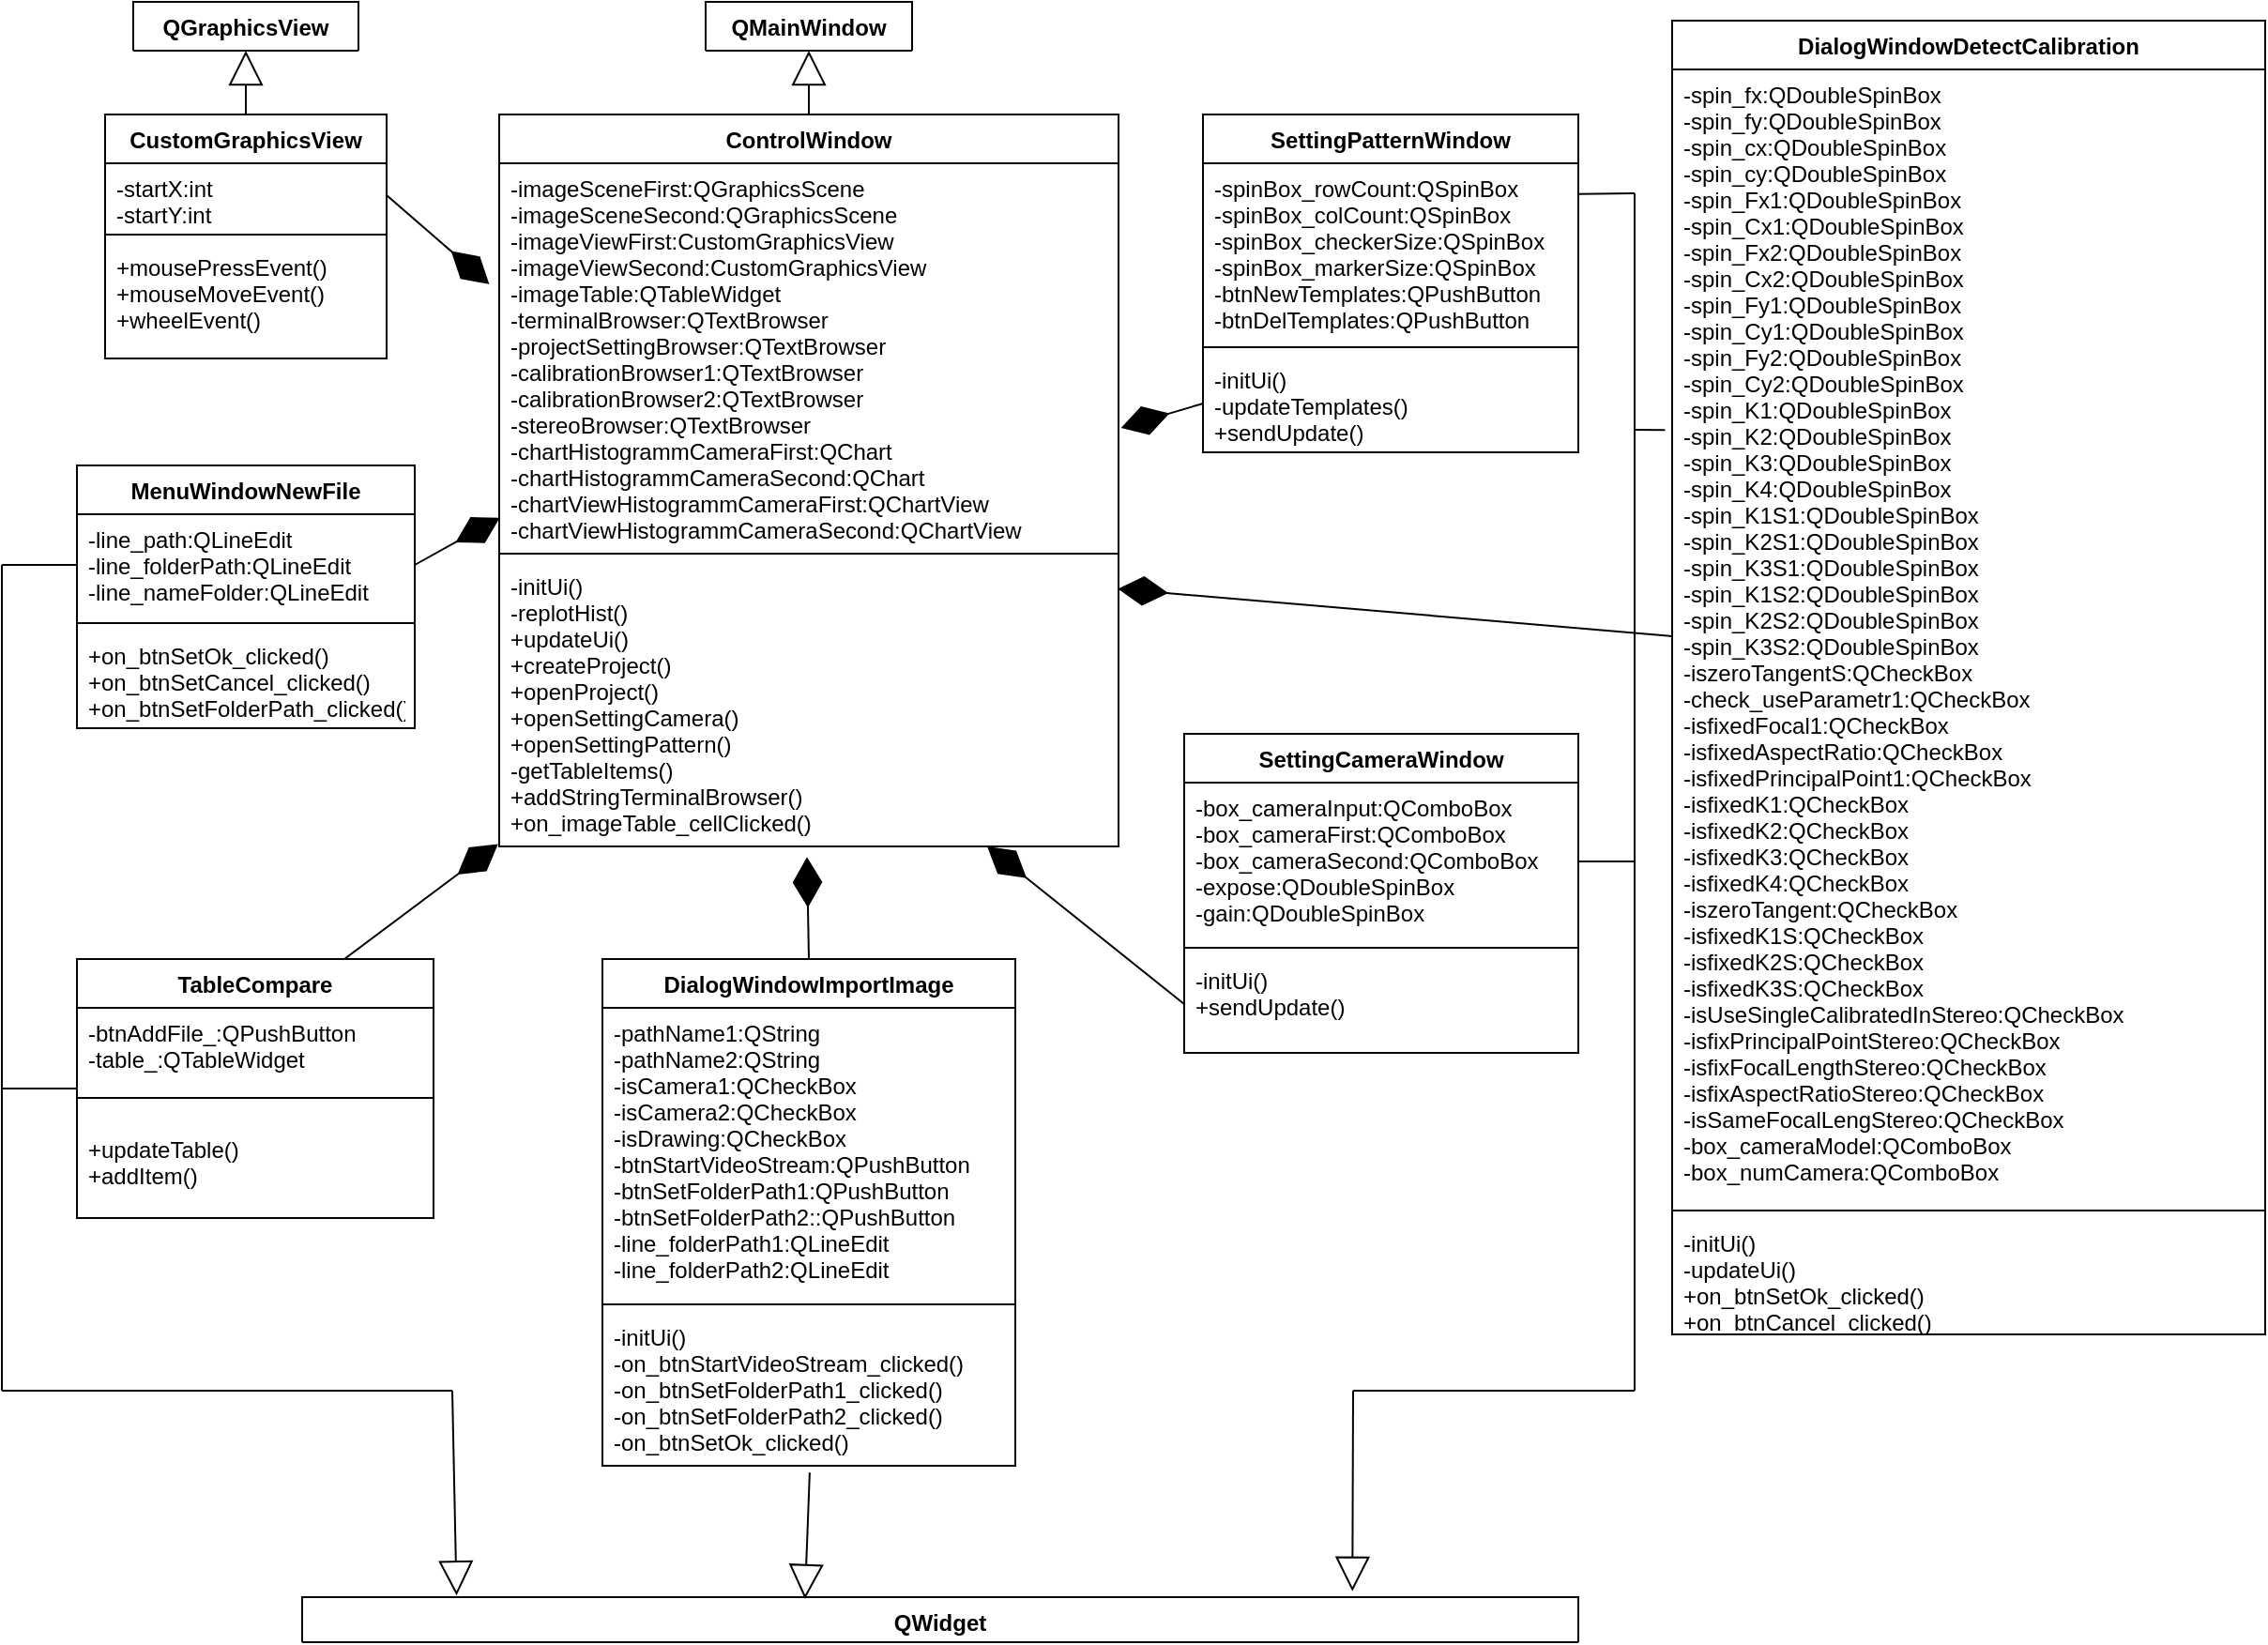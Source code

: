 <mxfile version="15.8.7" type="device"><diagram id="uwTA6zVQkCWVz1rOXrv8" name="Страница 1"><mxGraphModel dx="1436" dy="309" grid="1" gridSize="10" guides="1" tooltips="1" connect="1" arrows="1" fold="1" page="1" pageScale="1" pageWidth="827" pageHeight="1169" math="0" shadow="0"><root><mxCell id="0"/><mxCell id="1" parent="0"/><mxCell id="EG2h39322iVcauYVxdvh-1" value="ControlWindow" style="swimlane;fontStyle=1;align=center;verticalAlign=top;childLayout=stackLayout;horizontal=1;startSize=26;horizontalStack=0;resizeParent=1;resizeParentMax=0;resizeLast=0;collapsible=1;marginBottom=0;" vertex="1" parent="1"><mxGeometry x="225" y="80" width="330" height="390" as="geometry"/></mxCell><mxCell id="EG2h39322iVcauYVxdvh-2" value="-imageSceneFirst:QGraphicsScene&#10;-imageSceneSecond:QGraphicsScene&#10;    -imageViewFirst:CustomGraphicsView&#10;-imageViewSecond:CustomGraphicsView&#10;-imageTable:QTableWidget&#10;-terminalBrowser:QTextBrowser&#10;-projectSettingBrowser:QTextBrowser&#10;-calibrationBrowser1:QTextBrowser&#10;-calibrationBrowser2:QTextBrowser&#10;-stereoBrowser:QTextBrowser&#10;-chartHistogrammCameraFirst:QChart&#10;-chartHistogrammCameraSecond:QChart&#10;-chartViewHistogrammCameraFirst:QChartView&#10;-chartViewHistogrammCameraSecond:QChartView" style="text;strokeColor=none;fillColor=none;align=left;verticalAlign=top;spacingLeft=4;spacingRight=4;overflow=hidden;rotatable=0;points=[[0,0.5],[1,0.5]];portConstraint=eastwest;" vertex="1" parent="EG2h39322iVcauYVxdvh-1"><mxGeometry y="26" width="330" height="204" as="geometry"/></mxCell><mxCell id="EG2h39322iVcauYVxdvh-3" value="" style="line;strokeWidth=1;fillColor=none;align=left;verticalAlign=middle;spacingTop=-1;spacingLeft=3;spacingRight=3;rotatable=0;labelPosition=right;points=[];portConstraint=eastwest;" vertex="1" parent="EG2h39322iVcauYVxdvh-1"><mxGeometry y="230" width="330" height="8" as="geometry"/></mxCell><mxCell id="EG2h39322iVcauYVxdvh-4" value="-initUi()&#10;-replotHist()&#10;+updateUi()&#10;+createProject()&#10;+openProject()&#10;+openSettingCamera()&#10;+openSettingPattern()&#10;-getTableItems()&#10;+addStringTerminalBrowser()&#10;+on_imageTable_cellClicked()" style="text;strokeColor=none;fillColor=none;align=left;verticalAlign=top;spacingLeft=4;spacingRight=4;overflow=hidden;rotatable=0;points=[[0,0.5],[1,0.5]];portConstraint=eastwest;" vertex="1" parent="EG2h39322iVcauYVxdvh-1"><mxGeometry y="238" width="330" height="152" as="geometry"/></mxCell><mxCell id="EG2h39322iVcauYVxdvh-5" value="CustomGraphicsView" style="swimlane;fontStyle=1;align=center;verticalAlign=top;childLayout=stackLayout;horizontal=1;startSize=26;horizontalStack=0;resizeParent=1;resizeParentMax=0;resizeLast=0;collapsible=1;marginBottom=0;" vertex="1" parent="1"><mxGeometry x="15" y="80" width="150" height="130" as="geometry"/></mxCell><mxCell id="EG2h39322iVcauYVxdvh-6" value="-startX:int&#10;-startY:int" style="text;strokeColor=none;fillColor=none;align=left;verticalAlign=top;spacingLeft=4;spacingRight=4;overflow=hidden;rotatable=0;points=[[0,0.5],[1,0.5]];portConstraint=eastwest;" vertex="1" parent="EG2h39322iVcauYVxdvh-5"><mxGeometry y="26" width="150" height="34" as="geometry"/></mxCell><mxCell id="EG2h39322iVcauYVxdvh-7" value="" style="line;strokeWidth=1;fillColor=none;align=left;verticalAlign=middle;spacingTop=-1;spacingLeft=3;spacingRight=3;rotatable=0;labelPosition=right;points=[];portConstraint=eastwest;" vertex="1" parent="EG2h39322iVcauYVxdvh-5"><mxGeometry y="60" width="150" height="8" as="geometry"/></mxCell><mxCell id="EG2h39322iVcauYVxdvh-8" value="+mousePressEvent()&#10;+mouseMoveEvent()&#10;+wheelEvent()&#10;&#10;" style="text;strokeColor=none;fillColor=none;align=left;verticalAlign=top;spacingLeft=4;spacingRight=4;overflow=hidden;rotatable=0;points=[[0,0.5],[1,0.5]];portConstraint=eastwest;" vertex="1" parent="EG2h39322iVcauYVxdvh-5"><mxGeometry y="68" width="150" height="62" as="geometry"/></mxCell><mxCell id="EG2h39322iVcauYVxdvh-9" value="DialogWindowDetectCalibration" style="swimlane;fontStyle=1;align=center;verticalAlign=top;childLayout=stackLayout;horizontal=1;startSize=26;horizontalStack=0;resizeParent=1;resizeParentMax=0;resizeLast=0;collapsible=1;marginBottom=0;" vertex="1" parent="1"><mxGeometry x="850" y="30" width="316" height="700" as="geometry"/></mxCell><mxCell id="EG2h39322iVcauYVxdvh-10" value="-spin_fx:QDoubleSpinBox&#10;-spin_fy:QDoubleSpinBox&#10;-spin_cx:QDoubleSpinBox&#10;-spin_cy:QDoubleSpinBox&#10;-spin_Fx1:QDoubleSpinBox&#10;-spin_Cx1:QDoubleSpinBox&#10;    -spin_Fx2:QDoubleSpinBox&#10;    -spin_Cx2:QDoubleSpinBox&#10;-spin_Fy1:QDoubleSpinBox&#10;-spin_Cy1:QDoubleSpinBox&#10;-spin_Fy2:QDoubleSpinBox&#10;-spin_Cy2:QDoubleSpinBox&#10;-spin_K1:QDoubleSpinBox&#10;    -spin_K2:QDoubleSpinBox&#10;-spin_K3:QDoubleSpinBox&#10;-spin_K4:QDoubleSpinBox&#10;-spin_K1S1:QDoubleSpinBox&#10;-spin_K2S1:QDoubleSpinBox&#10;-spin_K3S1:QDoubleSpinBox&#10;-spin_K1S2:QDoubleSpinBox&#10;-spin_K2S2:QDoubleSpinBox&#10;-spin_K3S2:QDoubleSpinBox&#10;-iszeroTangentS:QCheckBox&#10;-check_useParametr1:QCheckBox&#10;-isfixedFocal1:QCheckBox&#10;-isfixedAspectRatio:QCheckBox&#10;-isfixedPrincipalPoint1:QCheckBox&#10;    -isfixedK1:QCheckBox&#10;-isfixedK2:QCheckBox&#10;-isfixedK3:QCheckBox&#10;-isfixedK4:QCheckBox&#10;-iszeroTangent:QCheckBox&#10;    -isfixedK1S:QCheckBox&#10;-isfixedK2S:QCheckBox&#10;-isfixedK3S:QCheckBox&#10;-isUseSingleCalibratedInStereo:QCheckBox&#10;-isfixPrincipalPointStereo:QCheckBox&#10;    -isfixFocalLengthStereo:QCheckBox&#10;-isfixAspectRatioStereo:QCheckBox&#10;-isSameFocalLengStereo:QCheckBox&#10;-box_cameraModel:QComboBox&#10;-box_numCamera:QComboBox" style="text;strokeColor=none;fillColor=none;align=left;verticalAlign=top;spacingLeft=4;spacingRight=4;overflow=hidden;rotatable=0;points=[[0,0.5],[1,0.5]];portConstraint=eastwest;" vertex="1" parent="EG2h39322iVcauYVxdvh-9"><mxGeometry y="26" width="316" height="604" as="geometry"/></mxCell><mxCell id="EG2h39322iVcauYVxdvh-11" value="" style="line;strokeWidth=1;fillColor=none;align=left;verticalAlign=middle;spacingTop=-1;spacingLeft=3;spacingRight=3;rotatable=0;labelPosition=right;points=[];portConstraint=eastwest;" vertex="1" parent="EG2h39322iVcauYVxdvh-9"><mxGeometry y="630" width="316" height="8" as="geometry"/></mxCell><mxCell id="EG2h39322iVcauYVxdvh-12" value="-initUi()&#10;-updateUi()&#10;+on_btnSetOk_clicked()&#10;+on_btnCancel_clicked()&#10;&#10;" style="text;strokeColor=none;fillColor=none;align=left;verticalAlign=top;spacingLeft=4;spacingRight=4;overflow=hidden;rotatable=0;points=[[0,0.5],[1,0.5]];portConstraint=eastwest;" vertex="1" parent="EG2h39322iVcauYVxdvh-9"><mxGeometry y="638" width="316" height="62" as="geometry"/></mxCell><mxCell id="EG2h39322iVcauYVxdvh-13" value="DialogWindowImportImage" style="swimlane;fontStyle=1;align=center;verticalAlign=top;childLayout=stackLayout;horizontal=1;startSize=26;horizontalStack=0;resizeParent=1;resizeParentMax=0;resizeLast=0;collapsible=1;marginBottom=0;" vertex="1" parent="1"><mxGeometry x="280" y="530" width="220" height="270" as="geometry"/></mxCell><mxCell id="EG2h39322iVcauYVxdvh-14" value="-pathName1:QString&#10;-pathName2:QString&#10;    -isCamera1:QCheckBox&#10;-isCamera2:QCheckBox&#10;-isDrawing:QCheckBox&#10;-btnStartVideoStream:QPushButton&#10;-btnSetFolderPath1:QPushButton&#10;    -btnSetFolderPath2::QPushButton&#10;    -line_folderPath1:QLineEdit&#10;-line_folderPath2:QLineEdit" style="text;strokeColor=none;fillColor=none;align=left;verticalAlign=top;spacingLeft=4;spacingRight=4;overflow=hidden;rotatable=0;points=[[0,0.5],[1,0.5]];portConstraint=eastwest;" vertex="1" parent="EG2h39322iVcauYVxdvh-13"><mxGeometry y="26" width="220" height="154" as="geometry"/></mxCell><mxCell id="EG2h39322iVcauYVxdvh-15" value="" style="line;strokeWidth=1;fillColor=none;align=left;verticalAlign=middle;spacingTop=-1;spacingLeft=3;spacingRight=3;rotatable=0;labelPosition=right;points=[];portConstraint=eastwest;" vertex="1" parent="EG2h39322iVcauYVxdvh-13"><mxGeometry y="180" width="220" height="8" as="geometry"/></mxCell><mxCell id="EG2h39322iVcauYVxdvh-16" value="-initUi()&#10;-on_btnStartVideoStream_clicked()&#10;-on_btnSetFolderPath1_clicked()&#10;-on_btnSetFolderPath2_clicked()&#10;-on_btnSetOk_clicked()" style="text;strokeColor=none;fillColor=none;align=left;verticalAlign=top;spacingLeft=4;spacingRight=4;overflow=hidden;rotatable=0;points=[[0,0.5],[1,0.5]];portConstraint=eastwest;" vertex="1" parent="EG2h39322iVcauYVxdvh-13"><mxGeometry y="188" width="220" height="82" as="geometry"/></mxCell><mxCell id="EG2h39322iVcauYVxdvh-17" value="MenuWindowNewFile" style="swimlane;fontStyle=1;align=center;verticalAlign=top;childLayout=stackLayout;horizontal=1;startSize=26;horizontalStack=0;resizeParent=1;resizeParentMax=0;resizeLast=0;collapsible=1;marginBottom=0;" vertex="1" parent="1"><mxGeometry y="267" width="180" height="140" as="geometry"/></mxCell><mxCell id="EG2h39322iVcauYVxdvh-18" value="-line_path:QLineEdit&#10;-line_folderPath:QLineEdit&#10;-line_nameFolder:QLineEdit" style="text;strokeColor=none;fillColor=none;align=left;verticalAlign=top;spacingLeft=4;spacingRight=4;overflow=hidden;rotatable=0;points=[[0,0.5],[1,0.5]];portConstraint=eastwest;" vertex="1" parent="EG2h39322iVcauYVxdvh-17"><mxGeometry y="26" width="180" height="54" as="geometry"/></mxCell><mxCell id="EG2h39322iVcauYVxdvh-19" value="" style="line;strokeWidth=1;fillColor=none;align=left;verticalAlign=middle;spacingTop=-1;spacingLeft=3;spacingRight=3;rotatable=0;labelPosition=right;points=[];portConstraint=eastwest;" vertex="1" parent="EG2h39322iVcauYVxdvh-17"><mxGeometry y="80" width="180" height="8" as="geometry"/></mxCell><mxCell id="EG2h39322iVcauYVxdvh-20" value="+on_btnSetOk_clicked()&#10;+on_btnSetCancel_clicked()&#10;+on_btnSetFolderPath_clicked()" style="text;strokeColor=none;fillColor=none;align=left;verticalAlign=top;spacingLeft=4;spacingRight=4;overflow=hidden;rotatable=0;points=[[0,0.5],[1,0.5]];portConstraint=eastwest;" vertex="1" parent="EG2h39322iVcauYVxdvh-17"><mxGeometry y="88" width="180" height="52" as="geometry"/></mxCell><mxCell id="EG2h39322iVcauYVxdvh-21" value="SettingCameraWindow" style="swimlane;fontStyle=1;align=center;verticalAlign=top;childLayout=stackLayout;horizontal=1;startSize=26;horizontalStack=0;resizeParent=1;resizeParentMax=0;resizeLast=0;collapsible=1;marginBottom=0;" vertex="1" parent="1"><mxGeometry x="590" y="410" width="210" height="170" as="geometry"/></mxCell><mxCell id="EG2h39322iVcauYVxdvh-22" value="-box_cameraInput:QComboBox&#10;   -box_cameraFirst:QComboBox&#10;-box_cameraSecond:QComboBox&#10;-expose:QDoubleSpinBox&#10;-gain:QDoubleSpinBox&#10;&#10;" style="text;strokeColor=none;fillColor=none;align=left;verticalAlign=top;spacingLeft=4;spacingRight=4;overflow=hidden;rotatable=0;points=[[0,0.5],[1,0.5]];portConstraint=eastwest;" vertex="1" parent="EG2h39322iVcauYVxdvh-21"><mxGeometry y="26" width="210" height="84" as="geometry"/></mxCell><mxCell id="EG2h39322iVcauYVxdvh-23" value="" style="line;strokeWidth=1;fillColor=none;align=left;verticalAlign=middle;spacingTop=-1;spacingLeft=3;spacingRight=3;rotatable=0;labelPosition=right;points=[];portConstraint=eastwest;" vertex="1" parent="EG2h39322iVcauYVxdvh-21"><mxGeometry y="110" width="210" height="8" as="geometry"/></mxCell><mxCell id="EG2h39322iVcauYVxdvh-24" value="-initUi()&#10;+sendUpdate()" style="text;strokeColor=none;fillColor=none;align=left;verticalAlign=top;spacingLeft=4;spacingRight=4;overflow=hidden;rotatable=0;points=[[0,0.5],[1,0.5]];portConstraint=eastwest;" vertex="1" parent="EG2h39322iVcauYVxdvh-21"><mxGeometry y="118" width="210" height="52" as="geometry"/></mxCell><mxCell id="EG2h39322iVcauYVxdvh-25" value="SettingPatternWindow" style="swimlane;fontStyle=1;align=center;verticalAlign=top;childLayout=stackLayout;horizontal=1;startSize=26;horizontalStack=0;resizeParent=1;resizeParentMax=0;resizeLast=0;collapsible=1;marginBottom=0;" vertex="1" parent="1"><mxGeometry x="600" y="80" width="200" height="180" as="geometry"/></mxCell><mxCell id="EG2h39322iVcauYVxdvh-26" value="-spinBox_rowCount:QSpinBox&#10;-spinBox_colCount:QSpinBox&#10;-spinBox_checkerSize:QSpinBox&#10;-spinBox_markerSize:QSpinBox&#10;    -btnNewTemplates:QPushButton&#10;    -btnDelTemplates:QPushButton" style="text;strokeColor=none;fillColor=none;align=left;verticalAlign=top;spacingLeft=4;spacingRight=4;overflow=hidden;rotatable=0;points=[[0,0.5],[1,0.5]];portConstraint=eastwest;" vertex="1" parent="EG2h39322iVcauYVxdvh-25"><mxGeometry y="26" width="200" height="94" as="geometry"/></mxCell><mxCell id="EG2h39322iVcauYVxdvh-27" value="" style="line;strokeWidth=1;fillColor=none;align=left;verticalAlign=middle;spacingTop=-1;spacingLeft=3;spacingRight=3;rotatable=0;labelPosition=right;points=[];portConstraint=eastwest;" vertex="1" parent="EG2h39322iVcauYVxdvh-25"><mxGeometry y="120" width="200" height="8" as="geometry"/></mxCell><mxCell id="EG2h39322iVcauYVxdvh-28" value="-initUi()&#10;-updateTemplates()&#10;+sendUpdate()" style="text;strokeColor=none;fillColor=none;align=left;verticalAlign=top;spacingLeft=4;spacingRight=4;overflow=hidden;rotatable=0;points=[[0,0.5],[1,0.5]];portConstraint=eastwest;" vertex="1" parent="EG2h39322iVcauYVxdvh-25"><mxGeometry y="128" width="200" height="52" as="geometry"/></mxCell><mxCell id="EG2h39322iVcauYVxdvh-29" value="TableCompare" style="swimlane;fontStyle=1;align=center;verticalAlign=top;childLayout=stackLayout;horizontal=1;startSize=26;horizontalStack=0;resizeParent=1;resizeParentMax=0;resizeLast=0;collapsible=1;marginBottom=0;" vertex="1" parent="1"><mxGeometry y="530" width="190" height="138" as="geometry"/></mxCell><mxCell id="EG2h39322iVcauYVxdvh-30" value="-btnAddFile_:QPushButton&#10;-table_:QTableWidget" style="text;strokeColor=none;fillColor=none;align=left;verticalAlign=top;spacingLeft=4;spacingRight=4;overflow=hidden;rotatable=0;points=[[0,0.5],[1,0.5]];portConstraint=eastwest;" vertex="1" parent="EG2h39322iVcauYVxdvh-29"><mxGeometry y="26" width="190" height="34" as="geometry"/></mxCell><mxCell id="EG2h39322iVcauYVxdvh-31" value="" style="line;strokeWidth=1;fillColor=none;align=left;verticalAlign=middle;spacingTop=-1;spacingLeft=3;spacingRight=3;rotatable=0;labelPosition=right;points=[];portConstraint=eastwest;" vertex="1" parent="EG2h39322iVcauYVxdvh-29"><mxGeometry y="60" width="190" height="28" as="geometry"/></mxCell><mxCell id="EG2h39322iVcauYVxdvh-32" value="+updateTable()&#10;+addItem()" style="text;strokeColor=none;fillColor=none;align=left;verticalAlign=top;spacingLeft=4;spacingRight=4;overflow=hidden;rotatable=0;points=[[0,0.5],[1,0.5]];portConstraint=eastwest;" vertex="1" parent="EG2h39322iVcauYVxdvh-29"><mxGeometry y="88" width="190" height="50" as="geometry"/></mxCell><mxCell id="EG2h39322iVcauYVxdvh-33" value="QWidget" style="swimlane;fontStyle=1;align=center;verticalAlign=top;childLayout=stackLayout;horizontal=1;startSize=26;horizontalStack=0;resizeParent=1;resizeParentMax=0;resizeLast=0;collapsible=1;marginBottom=0;" vertex="1" collapsed="1" parent="1"><mxGeometry x="120" y="870" width="680" height="24" as="geometry"><mxRectangle x="750" y="476" width="160" height="86" as="alternateBounds"/></mxGeometry></mxCell><mxCell id="EG2h39322iVcauYVxdvh-34" value="+ field: type" style="text;strokeColor=none;fillColor=none;align=left;verticalAlign=top;spacingLeft=4;spacingRight=4;overflow=hidden;rotatable=0;points=[[0,0.5],[1,0.5]];portConstraint=eastwest;" vertex="1" parent="EG2h39322iVcauYVxdvh-33"><mxGeometry y="24" width="680" height="26" as="geometry"/></mxCell><mxCell id="EG2h39322iVcauYVxdvh-35" value="" style="line;strokeWidth=1;fillColor=none;align=left;verticalAlign=middle;spacingTop=-1;spacingLeft=3;spacingRight=3;rotatable=0;labelPosition=right;points=[];portConstraint=eastwest;" vertex="1" parent="EG2h39322iVcauYVxdvh-33"><mxGeometry y="50" width="680" height="8" as="geometry"/></mxCell><mxCell id="EG2h39322iVcauYVxdvh-36" value="+ method(type): type" style="text;strokeColor=none;fillColor=none;align=left;verticalAlign=top;spacingLeft=4;spacingRight=4;overflow=hidden;rotatable=0;points=[[0,0.5],[1,0.5]];portConstraint=eastwest;" vertex="1" parent="EG2h39322iVcauYVxdvh-33"><mxGeometry y="58" width="680" height="26" as="geometry"/></mxCell><mxCell id="EG2h39322iVcauYVxdvh-37" value="QGraphicsView" style="swimlane;fontStyle=1;align=center;verticalAlign=top;childLayout=stackLayout;horizontal=1;startSize=26;horizontalStack=0;resizeParent=1;resizeParentMax=0;resizeLast=0;collapsible=1;marginBottom=0;" vertex="1" collapsed="1" parent="1"><mxGeometry x="30" y="20" width="120" height="26" as="geometry"><mxRectangle x="120" y="480" width="160" height="86" as="alternateBounds"/></mxGeometry></mxCell><mxCell id="EG2h39322iVcauYVxdvh-38" value="+ field: type" style="text;strokeColor=none;fillColor=none;align=left;verticalAlign=top;spacingLeft=4;spacingRight=4;overflow=hidden;rotatable=0;points=[[0,0.5],[1,0.5]];portConstraint=eastwest;" vertex="1" parent="EG2h39322iVcauYVxdvh-37"><mxGeometry y="26" width="120" height="26" as="geometry"/></mxCell><mxCell id="EG2h39322iVcauYVxdvh-39" value="" style="line;strokeWidth=1;fillColor=none;align=left;verticalAlign=middle;spacingTop=-1;spacingLeft=3;spacingRight=3;rotatable=0;labelPosition=right;points=[];portConstraint=eastwest;" vertex="1" parent="EG2h39322iVcauYVxdvh-37"><mxGeometry y="52" width="120" height="8" as="geometry"/></mxCell><mxCell id="EG2h39322iVcauYVxdvh-40" value="+ method(type): type" style="text;strokeColor=none;fillColor=none;align=left;verticalAlign=top;spacingLeft=4;spacingRight=4;overflow=hidden;rotatable=0;points=[[0,0.5],[1,0.5]];portConstraint=eastwest;" vertex="1" parent="EG2h39322iVcauYVxdvh-37"><mxGeometry y="60" width="120" height="26" as="geometry"/></mxCell><mxCell id="EG2h39322iVcauYVxdvh-41" value="QMainWindow" style="swimlane;fontStyle=1;align=center;verticalAlign=top;childLayout=stackLayout;horizontal=1;startSize=26;horizontalStack=0;resizeParent=1;resizeParentMax=0;resizeLast=0;collapsible=1;marginBottom=0;" vertex="1" collapsed="1" parent="1"><mxGeometry x="335" y="20" width="110" height="26" as="geometry"><mxRectangle x="70" y="96" width="160" height="86" as="alternateBounds"/></mxGeometry></mxCell><mxCell id="EG2h39322iVcauYVxdvh-42" value="+ field: type" style="text;strokeColor=none;fillColor=none;align=left;verticalAlign=top;spacingLeft=4;spacingRight=4;overflow=hidden;rotatable=0;points=[[0,0.5],[1,0.5]];portConstraint=eastwest;" vertex="1" parent="EG2h39322iVcauYVxdvh-41"><mxGeometry y="26" width="110" height="26" as="geometry"/></mxCell><mxCell id="EG2h39322iVcauYVxdvh-43" value="" style="line;strokeWidth=1;fillColor=none;align=left;verticalAlign=middle;spacingTop=-1;spacingLeft=3;spacingRight=3;rotatable=0;labelPosition=right;points=[];portConstraint=eastwest;" vertex="1" parent="EG2h39322iVcauYVxdvh-41"><mxGeometry y="52" width="110" height="8" as="geometry"/></mxCell><mxCell id="EG2h39322iVcauYVxdvh-44" value="+ method(type): type" style="text;strokeColor=none;fillColor=none;align=left;verticalAlign=top;spacingLeft=4;spacingRight=4;overflow=hidden;rotatable=0;points=[[0,0.5],[1,0.5]];portConstraint=eastwest;" vertex="1" parent="EG2h39322iVcauYVxdvh-41"><mxGeometry y="60" width="110" height="26" as="geometry"/></mxCell><mxCell id="EG2h39322iVcauYVxdvh-45" value="" style="endArrow=block;endSize=16;endFill=0;html=1;rounded=0;exitX=0.5;exitY=0;exitDx=0;exitDy=0;entryX=0.5;entryY=1;entryDx=0;entryDy=0;" edge="1" parent="1" source="EG2h39322iVcauYVxdvh-1" target="EG2h39322iVcauYVxdvh-41"><mxGeometry x="-0.286" y="-45" width="160" relative="1" as="geometry"><mxPoint x="320" y="190" as="sourcePoint"/><mxPoint x="480" y="190" as="targetPoint"/><mxPoint as="offset"/></mxGeometry></mxCell><mxCell id="EG2h39322iVcauYVxdvh-46" value="" style="endArrow=block;endSize=16;endFill=0;html=1;rounded=0;exitX=0.5;exitY=0;exitDx=0;exitDy=0;entryX=0.5;entryY=1;entryDx=0;entryDy=0;" edge="1" parent="1" source="EG2h39322iVcauYVxdvh-5" target="EG2h39322iVcauYVxdvh-37"><mxGeometry x="-0.286" y="-45" width="160" relative="1" as="geometry"><mxPoint x="-590.0" y="450" as="sourcePoint"/><mxPoint x="-590.0" y="386" as="targetPoint"/><mxPoint as="offset"/></mxGeometry></mxCell><mxCell id="EG2h39322iVcauYVxdvh-50" value="" style="endArrow=diamondThin;endFill=1;endSize=24;html=1;rounded=0;entryX=0.497;entryY=1.037;entryDx=0;entryDy=0;entryPerimeter=0;exitX=0.5;exitY=0;exitDx=0;exitDy=0;" edge="1" parent="1" source="EG2h39322iVcauYVxdvh-13" target="EG2h39322iVcauYVxdvh-4"><mxGeometry width="160" relative="1" as="geometry"><mxPoint x="640" y="650" as="sourcePoint"/><mxPoint x="800" y="650" as="targetPoint"/></mxGeometry></mxCell><mxCell id="EG2h39322iVcauYVxdvh-51" value="" style="endArrow=diamondThin;endFill=1;endSize=24;html=1;rounded=0;exitX=0.75;exitY=0;exitDx=0;exitDy=0;entryX=-0.002;entryY=0.992;entryDx=0;entryDy=0;entryPerimeter=0;" edge="1" parent="1" source="EG2h39322iVcauYVxdvh-29" target="EG2h39322iVcauYVxdvh-4"><mxGeometry width="160" relative="1" as="geometry"><mxPoint x="170" y="780" as="sourcePoint"/><mxPoint x="330" y="780" as="targetPoint"/></mxGeometry></mxCell><mxCell id="EG2h39322iVcauYVxdvh-52" value="" style="endArrow=diamondThin;endFill=1;endSize=24;html=1;rounded=0;exitX=1;exitY=0.5;exitDx=0;exitDy=0;entryX=0.001;entryY=0.926;entryDx=0;entryDy=0;entryPerimeter=0;" edge="1" parent="1" source="EG2h39322iVcauYVxdvh-18" target="EG2h39322iVcauYVxdvh-2"><mxGeometry width="160" relative="1" as="geometry"><mxPoint x="130" y="730" as="sourcePoint"/><mxPoint x="290" y="730" as="targetPoint"/></mxGeometry></mxCell><mxCell id="EG2h39322iVcauYVxdvh-53" value="" style="endArrow=diamondThin;endFill=1;endSize=24;html=1;rounded=0;exitX=1;exitY=0.5;exitDx=0;exitDy=0;entryX=-0.016;entryY=0.316;entryDx=0;entryDy=0;entryPerimeter=0;" edge="1" parent="1" source="EG2h39322iVcauYVxdvh-6" target="EG2h39322iVcauYVxdvh-2"><mxGeometry width="160" relative="1" as="geometry"><mxPoint x="710" y="590" as="sourcePoint"/><mxPoint x="870" y="590" as="targetPoint"/></mxGeometry></mxCell><mxCell id="EG2h39322iVcauYVxdvh-55" value="" style="endArrow=diamondThin;endFill=1;endSize=24;html=1;rounded=0;exitX=0;exitY=0.5;exitDx=0;exitDy=0;" edge="1" parent="1" source="EG2h39322iVcauYVxdvh-24" target="EG2h39322iVcauYVxdvh-4"><mxGeometry width="160" relative="1" as="geometry"><mxPoint x="710" y="520" as="sourcePoint"/><mxPoint x="870" y="520" as="targetPoint"/></mxGeometry></mxCell><mxCell id="EG2h39322iVcauYVxdvh-56" value="" style="endArrow=diamondThin;endFill=1;endSize=24;html=1;rounded=0;exitX=0;exitY=0.5;exitDx=0;exitDy=0;entryX=0.999;entryY=0.097;entryDx=0;entryDy=0;entryPerimeter=0;" edge="1" parent="1" source="EG2h39322iVcauYVxdvh-10" target="EG2h39322iVcauYVxdvh-4"><mxGeometry width="160" relative="1" as="geometry"><mxPoint x="640" y="330" as="sourcePoint"/><mxPoint x="800" y="330" as="targetPoint"/></mxGeometry></mxCell><mxCell id="EG2h39322iVcauYVxdvh-57" value="" style="endArrow=diamondThin;endFill=1;endSize=24;html=1;rounded=0;exitX=0;exitY=0.5;exitDx=0;exitDy=0;entryX=1.004;entryY=0.691;entryDx=0;entryDy=0;entryPerimeter=0;" edge="1" parent="1" source="EG2h39322iVcauYVxdvh-28" target="EG2h39322iVcauYVxdvh-2"><mxGeometry width="160" relative="1" as="geometry"><mxPoint x="700" y="300" as="sourcePoint"/><mxPoint x="860" y="300" as="targetPoint"/></mxGeometry></mxCell><mxCell id="EG2h39322iVcauYVxdvh-58" value="" style="endArrow=block;endSize=16;endFill=0;html=1;rounded=0;entryX=0.394;entryY=0.042;entryDx=0;entryDy=0;exitX=0.502;exitY=1.044;exitDx=0;exitDy=0;exitPerimeter=0;entryPerimeter=0;" edge="1" parent="1" source="EG2h39322iVcauYVxdvh-16" target="EG2h39322iVcauYVxdvh-33"><mxGeometry x="-0.286" y="-45" width="160" relative="1" as="geometry"><mxPoint x="430" y="800" as="sourcePoint"/><mxPoint x="100.0" y="56.0" as="targetPoint"/><mxPoint as="offset"/></mxGeometry></mxCell><mxCell id="EG2h39322iVcauYVxdvh-59" value="" style="endArrow=none;html=1;rounded=0;" edge="1" parent="1"><mxGeometry width="50" height="50" relative="1" as="geometry"><mxPoint x="-40" y="760" as="sourcePoint"/><mxPoint x="-40" y="320" as="targetPoint"/></mxGeometry></mxCell><mxCell id="EG2h39322iVcauYVxdvh-60" value="" style="endArrow=none;html=1;rounded=0;" edge="1" parent="1"><mxGeometry width="50" height="50" relative="1" as="geometry"><mxPoint x="-40" y="760" as="sourcePoint"/><mxPoint x="200" y="760" as="targetPoint"/></mxGeometry></mxCell><mxCell id="EG2h39322iVcauYVxdvh-62" value="" style="endArrow=none;html=1;rounded=0;exitX=0;exitY=0.5;exitDx=0;exitDy=0;" edge="1" parent="1" source="EG2h39322iVcauYVxdvh-18"><mxGeometry width="50" height="50" relative="1" as="geometry"><mxPoint x="90" y="500" as="sourcePoint"/><mxPoint x="-40" y="320" as="targetPoint"/></mxGeometry></mxCell><mxCell id="EG2h39322iVcauYVxdvh-63" value="" style="endArrow=none;html=1;rounded=0;entryX=0;entryY=0.5;entryDx=0;entryDy=0;" edge="1" parent="1" target="EG2h39322iVcauYVxdvh-29"><mxGeometry width="50" height="50" relative="1" as="geometry"><mxPoint x="-40" y="599" as="sourcePoint"/><mxPoint x="-20" y="700" as="targetPoint"/></mxGeometry></mxCell><mxCell id="EG2h39322iVcauYVxdvh-64" value="" style="endArrow=block;endSize=16;endFill=0;html=1;rounded=0;entryX=0.121;entryY=-0.035;entryDx=0;entryDy=0;entryPerimeter=0;" edge="1" parent="1" target="EG2h39322iVcauYVxdvh-33"><mxGeometry width="160" relative="1" as="geometry"><mxPoint x="200" y="760" as="sourcePoint"/><mxPoint x="330" y="800" as="targetPoint"/></mxGeometry></mxCell><mxCell id="EG2h39322iVcauYVxdvh-65" value="" style="endArrow=none;html=1;rounded=0;" edge="1" parent="1"><mxGeometry width="50" height="50" relative="1" as="geometry"><mxPoint x="830" y="760" as="sourcePoint"/><mxPoint x="830" y="122" as="targetPoint"/></mxGeometry></mxCell><mxCell id="EG2h39322iVcauYVxdvh-66" value="" style="endArrow=none;html=1;rounded=0;" edge="1" parent="1"><mxGeometry width="50" height="50" relative="1" as="geometry"><mxPoint x="680" y="760" as="sourcePoint"/><mxPoint x="830" y="760" as="targetPoint"/></mxGeometry></mxCell><mxCell id="EG2h39322iVcauYVxdvh-67" value="" style="endArrow=none;html=1;rounded=0;exitX=1.002;exitY=0.174;exitDx=0;exitDy=0;exitPerimeter=0;" edge="1" parent="1" source="EG2h39322iVcauYVxdvh-26"><mxGeometry width="50" height="50" relative="1" as="geometry"><mxPoint x="870" y="270" as="sourcePoint"/><mxPoint x="830" y="122" as="targetPoint"/></mxGeometry></mxCell><mxCell id="EG2h39322iVcauYVxdvh-68" value="" style="endArrow=none;html=1;rounded=0;entryX=-0.012;entryY=0.318;entryDx=0;entryDy=0;entryPerimeter=0;" edge="1" parent="1" target="EG2h39322iVcauYVxdvh-10"><mxGeometry width="50" height="50" relative="1" as="geometry"><mxPoint x="830" y="248" as="sourcePoint"/><mxPoint x="780" y="290" as="targetPoint"/></mxGeometry></mxCell><mxCell id="EG2h39322iVcauYVxdvh-69" value="" style="endArrow=none;html=1;rounded=0;entryX=1;entryY=0.5;entryDx=0;entryDy=0;" edge="1" parent="1" target="EG2h39322iVcauYVxdvh-22"><mxGeometry width="50" height="50" relative="1" as="geometry"><mxPoint x="830" y="478" as="sourcePoint"/><mxPoint x="750" y="630" as="targetPoint"/></mxGeometry></mxCell><mxCell id="EG2h39322iVcauYVxdvh-70" value="" style="endArrow=block;endSize=16;endFill=0;html=1;rounded=0;entryX=0.823;entryY=-0.129;entryDx=0;entryDy=0;entryPerimeter=0;" edge="1" parent="1" target="EG2h39322iVcauYVxdvh-33"><mxGeometry width="160" relative="1" as="geometry"><mxPoint x="680" y="760" as="sourcePoint"/><mxPoint x="790" y="760" as="targetPoint"/></mxGeometry></mxCell></root></mxGraphModel></diagram></mxfile>